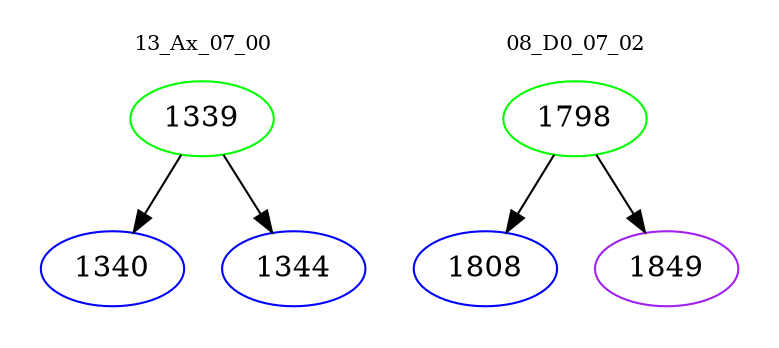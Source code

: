 digraph{
subgraph cluster_0 {
color = white
label = "13_Ax_07_00";
fontsize=10;
T0_1339 [label="1339", color="green"]
T0_1339 -> T0_1340 [color="black"]
T0_1340 [label="1340", color="blue"]
T0_1339 -> T0_1344 [color="black"]
T0_1344 [label="1344", color="blue"]
}
subgraph cluster_1 {
color = white
label = "08_D0_07_02";
fontsize=10;
T1_1798 [label="1798", color="green"]
T1_1798 -> T1_1808 [color="black"]
T1_1808 [label="1808", color="blue"]
T1_1798 -> T1_1849 [color="black"]
T1_1849 [label="1849", color="purple"]
}
}
